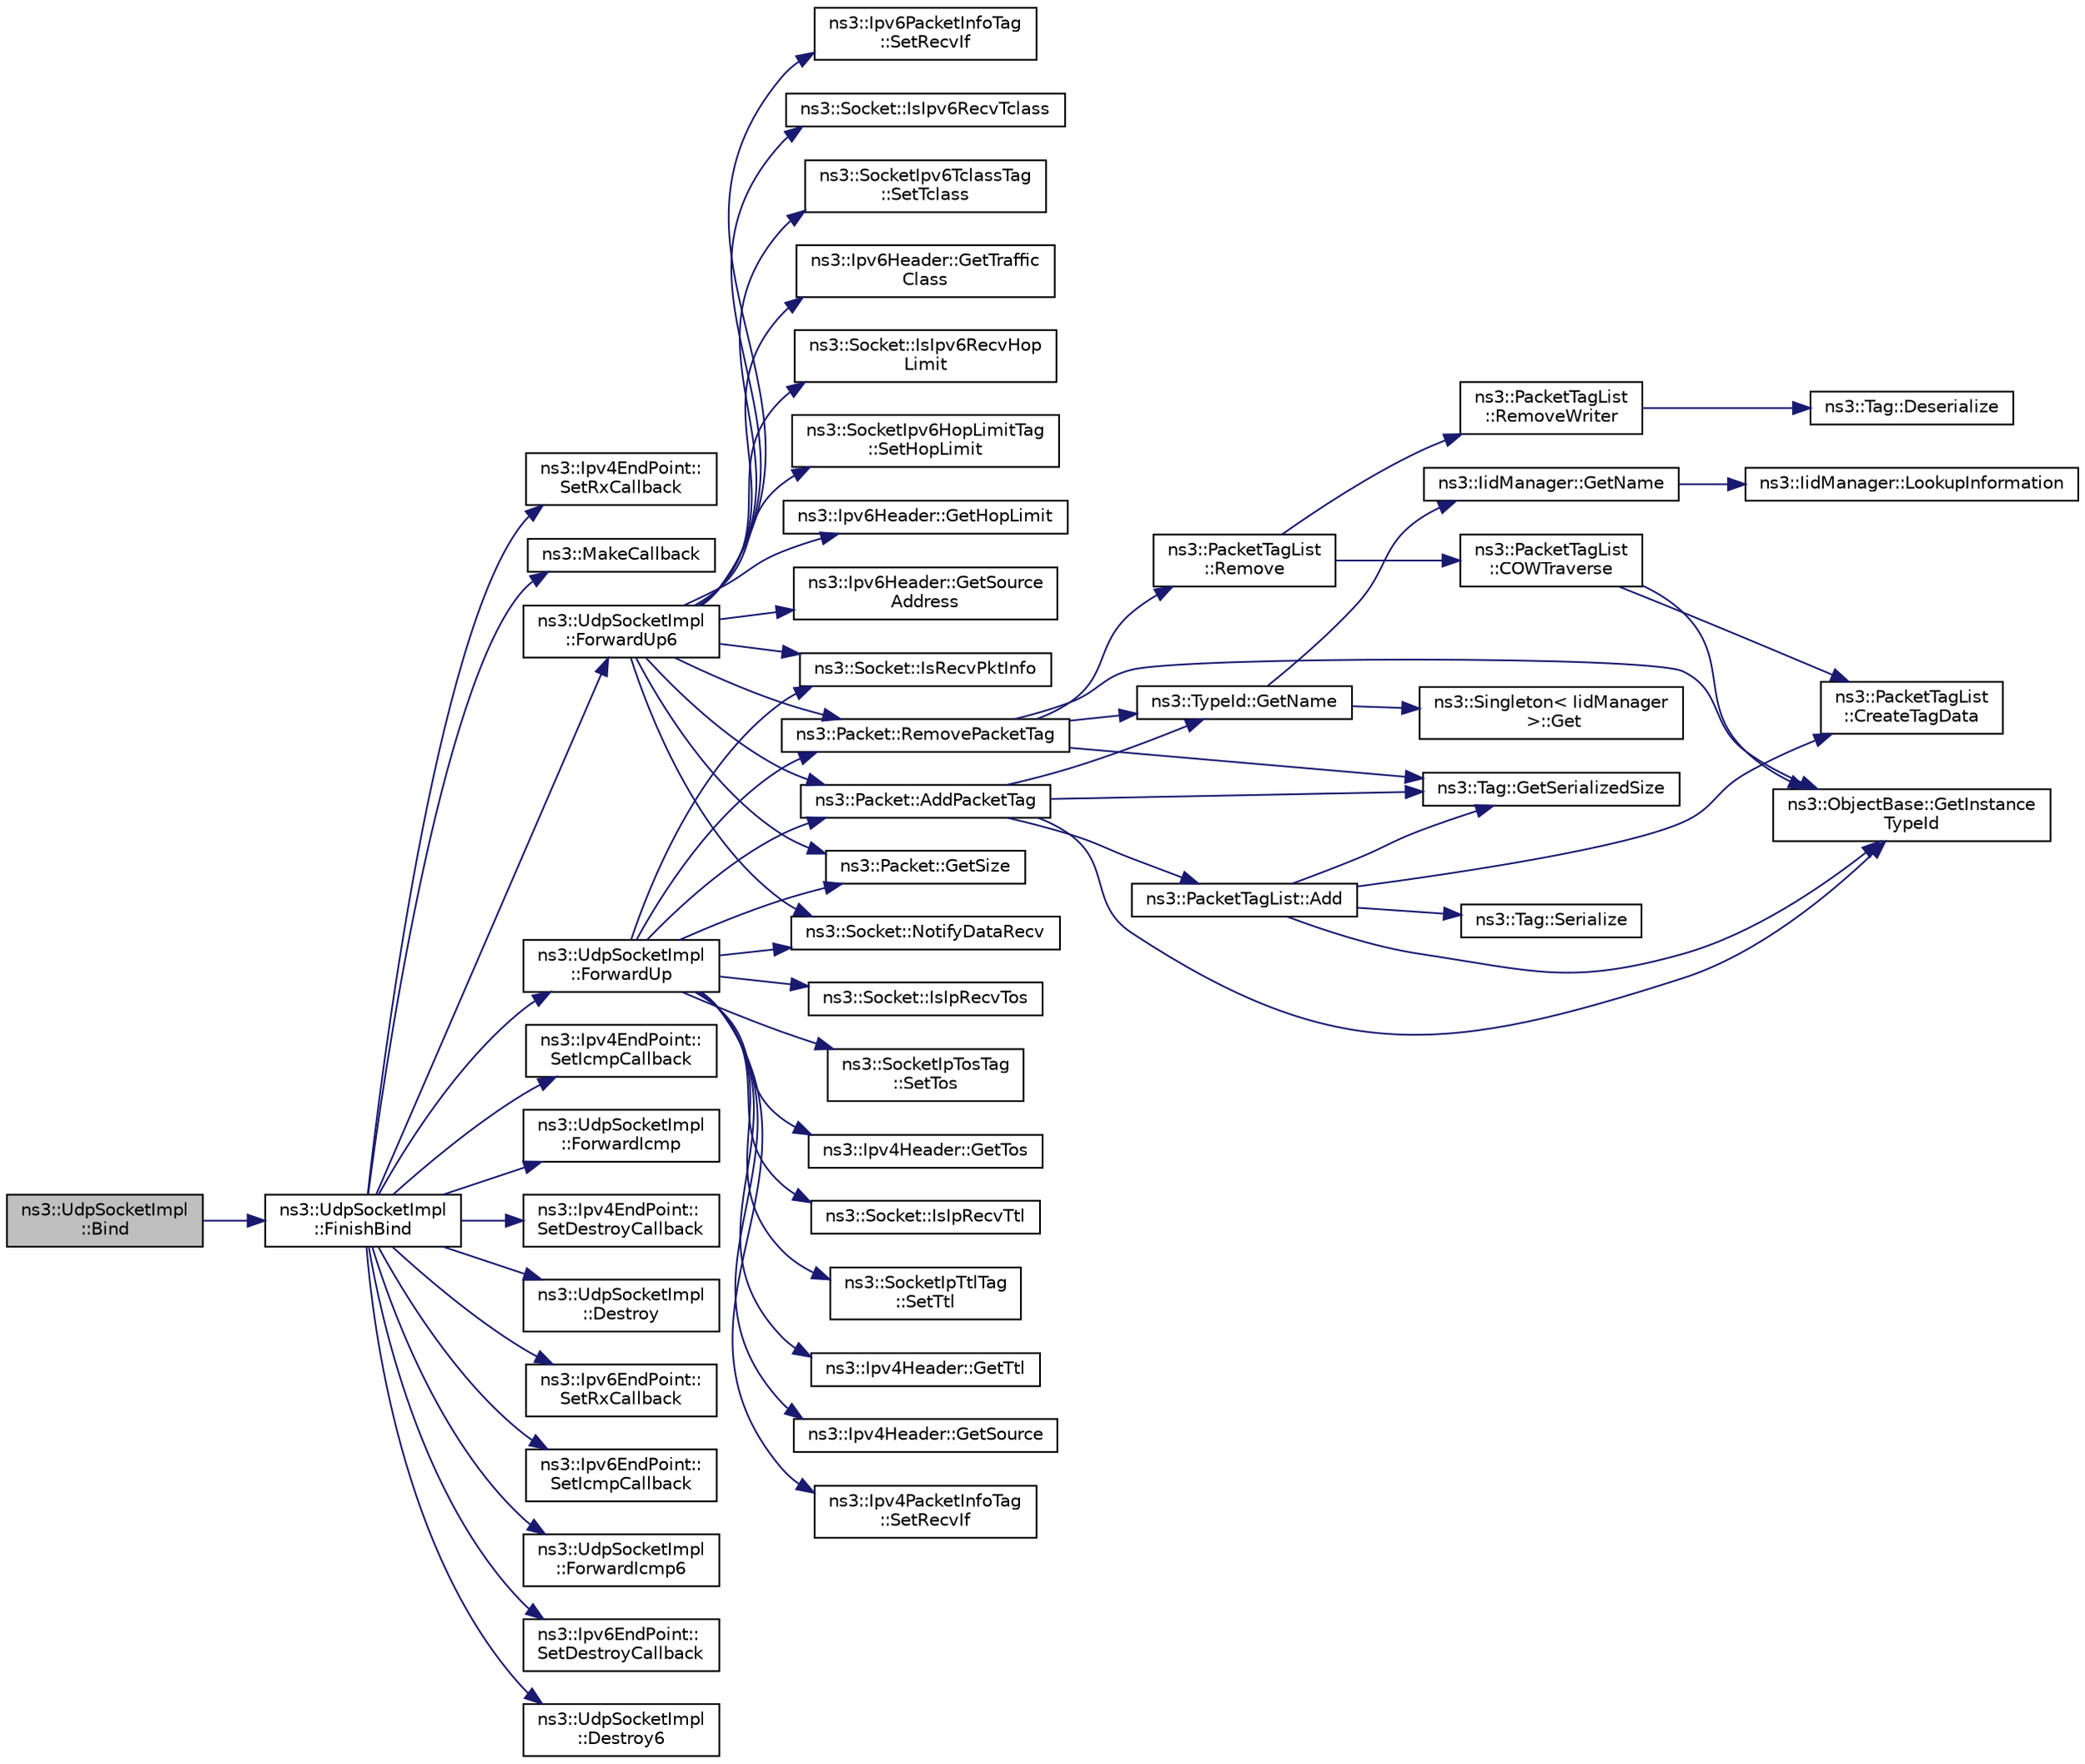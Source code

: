 digraph "ns3::UdpSocketImpl::Bind"
{
  edge [fontname="Helvetica",fontsize="10",labelfontname="Helvetica",labelfontsize="10"];
  node [fontname="Helvetica",fontsize="10",shape=record];
  rankdir="LR";
  Node1 [label="ns3::UdpSocketImpl\l::Bind",height=0.2,width=0.4,color="black", fillcolor="grey75", style="filled", fontcolor="black"];
  Node1 -> Node2 [color="midnightblue",fontsize="10",style="solid"];
  Node2 [label="ns3::UdpSocketImpl\l::FinishBind",height=0.2,width=0.4,color="black", fillcolor="white", style="filled",URL="$d8/df7/classns3_1_1UdpSocketImpl.html#ab176a2c5ea5e2ba0431a59cbc423c618"];
  Node2 -> Node3 [color="midnightblue",fontsize="10",style="solid"];
  Node3 [label="ns3::Ipv4EndPoint::\lSetRxCallback",height=0.2,width=0.4,color="black", fillcolor="white", style="filled",URL="$dd/d51/classns3_1_1Ipv4EndPoint.html#abf5a10aadc249f2ce275cad9bb26322d",tooltip="Set the reception callback. "];
  Node2 -> Node4 [color="midnightblue",fontsize="10",style="solid"];
  Node4 [label="ns3::MakeCallback",height=0.2,width=0.4,color="black", fillcolor="white", style="filled",URL="$dd/de0/group__makecallbackmemptr.html#ga9376283685aa99d204048d6a4b7610a4"];
  Node2 -> Node5 [color="midnightblue",fontsize="10",style="solid"];
  Node5 [label="ns3::UdpSocketImpl\l::ForwardUp",height=0.2,width=0.4,color="black", fillcolor="white", style="filled",URL="$d8/df7/classns3_1_1UdpSocketImpl.html#ac7ad1051f59ee35a9083a457bd6c5642",tooltip="Called by the L3 protocol when it received a packet to pass on to TCP. "];
  Node5 -> Node6 [color="midnightblue",fontsize="10",style="solid"];
  Node6 [label="ns3::Socket::IsRecvPktInfo",height=0.2,width=0.4,color="black", fillcolor="white", style="filled",URL="$d9/df2/classns3_1_1Socket.html#a104a42cdf0290b4e8867b4c0a77aadc2",tooltip="Get status indicating whether enable/disable packet information to socket. "];
  Node5 -> Node7 [color="midnightblue",fontsize="10",style="solid"];
  Node7 [label="ns3::Packet::RemovePacketTag",height=0.2,width=0.4,color="black", fillcolor="white", style="filled",URL="$dd/d7a/classns3_1_1Packet.html#a078fe922d976a417ab25ba2f3c2fd667",tooltip="Remove a packet tag. "];
  Node7 -> Node8 [color="midnightblue",fontsize="10",style="solid"];
  Node8 [label="ns3::ObjectBase::GetInstance\lTypeId",height=0.2,width=0.4,color="black", fillcolor="white", style="filled",URL="$d2/dac/classns3_1_1ObjectBase.html#abe5b43a6f5b99a92a4c3122db31f06fb"];
  Node7 -> Node9 [color="midnightblue",fontsize="10",style="solid"];
  Node9 [label="ns3::TypeId::GetName",height=0.2,width=0.4,color="black", fillcolor="white", style="filled",URL="$d6/d11/classns3_1_1TypeId.html#aa3c41c79ae428b3cb396a9c6bb3ef314"];
  Node9 -> Node10 [color="midnightblue",fontsize="10",style="solid"];
  Node10 [label="ns3::Singleton\< IidManager\l \>::Get",height=0.2,width=0.4,color="black", fillcolor="white", style="filled",URL="$d8/d77/classns3_1_1Singleton.html#a80a2cd3c25a27ea72add7a9f7a141ffa"];
  Node9 -> Node11 [color="midnightblue",fontsize="10",style="solid"];
  Node11 [label="ns3::IidManager::GetName",height=0.2,width=0.4,color="black", fillcolor="white", style="filled",URL="$d4/d1c/classns3_1_1IidManager.html#a5d68d0f0f44594dcdec239dbdb5bf53c"];
  Node11 -> Node12 [color="midnightblue",fontsize="10",style="solid"];
  Node12 [label="ns3::IidManager::LookupInformation",height=0.2,width=0.4,color="black", fillcolor="white", style="filled",URL="$d4/d1c/classns3_1_1IidManager.html#a6b1f4ba2815dba27a377e8a8db2384cf"];
  Node7 -> Node13 [color="midnightblue",fontsize="10",style="solid"];
  Node13 [label="ns3::Tag::GetSerializedSize",height=0.2,width=0.4,color="black", fillcolor="white", style="filled",URL="$d0/d79/classns3_1_1Tag.html#a01c8efdea943fd8cce2ef5d4d67eefa6"];
  Node7 -> Node14 [color="midnightblue",fontsize="10",style="solid"];
  Node14 [label="ns3::PacketTagList\l::Remove",height=0.2,width=0.4,color="black", fillcolor="white", style="filled",URL="$dd/d19/classns3_1_1PacketTagList.html#a043d984c546f67adc273448747784ee3"];
  Node14 -> Node15 [color="midnightblue",fontsize="10",style="solid"];
  Node15 [label="ns3::PacketTagList\l::COWTraverse",height=0.2,width=0.4,color="black", fillcolor="white", style="filled",URL="$dd/d19/classns3_1_1PacketTagList.html#a7d98f0fe590d22f8224d718af0ac9713"];
  Node15 -> Node8 [color="midnightblue",fontsize="10",style="solid"];
  Node15 -> Node16 [color="midnightblue",fontsize="10",style="solid"];
  Node16 [label="ns3::PacketTagList\l::CreateTagData",height=0.2,width=0.4,color="black", fillcolor="white", style="filled",URL="$dd/d19/classns3_1_1PacketTagList.html#abfab9cfb3a21336e2f7962cc51fcff94"];
  Node14 -> Node17 [color="midnightblue",fontsize="10",style="solid"];
  Node17 [label="ns3::PacketTagList\l::RemoveWriter",height=0.2,width=0.4,color="black", fillcolor="white", style="filled",URL="$dd/d19/classns3_1_1PacketTagList.html#aceea9c63e697635ba35564610a7150cc"];
  Node17 -> Node18 [color="midnightblue",fontsize="10",style="solid"];
  Node18 [label="ns3::Tag::Deserialize",height=0.2,width=0.4,color="black", fillcolor="white", style="filled",URL="$d0/d79/classns3_1_1Tag.html#ae166b7f816bcbdef44dbeb636c9fa712"];
  Node5 -> Node19 [color="midnightblue",fontsize="10",style="solid"];
  Node19 [label="ns3::Ipv4PacketInfoTag\l::SetRecvIf",height=0.2,width=0.4,color="black", fillcolor="white", style="filled",URL="$db/dfe/classns3_1_1Ipv4PacketInfoTag.html#a528562c576913273c1435f1e646ebaf7",tooltip="Set the tag&#39;s receiving interface. "];
  Node5 -> Node20 [color="midnightblue",fontsize="10",style="solid"];
  Node20 [label="ns3::Packet::AddPacketTag",height=0.2,width=0.4,color="black", fillcolor="white", style="filled",URL="$dd/d7a/classns3_1_1Packet.html#a7400b8655852f5271c5957250d0141af",tooltip="Add a packet tag. "];
  Node20 -> Node8 [color="midnightblue",fontsize="10",style="solid"];
  Node20 -> Node9 [color="midnightblue",fontsize="10",style="solid"];
  Node20 -> Node13 [color="midnightblue",fontsize="10",style="solid"];
  Node20 -> Node21 [color="midnightblue",fontsize="10",style="solid"];
  Node21 [label="ns3::PacketTagList::Add",height=0.2,width=0.4,color="black", fillcolor="white", style="filled",URL="$dd/d19/classns3_1_1PacketTagList.html#a37f008b6f336f3ac6232d558b93e8a6e"];
  Node21 -> Node8 [color="midnightblue",fontsize="10",style="solid"];
  Node21 -> Node16 [color="midnightblue",fontsize="10",style="solid"];
  Node21 -> Node13 [color="midnightblue",fontsize="10",style="solid"];
  Node21 -> Node22 [color="midnightblue",fontsize="10",style="solid"];
  Node22 [label="ns3::Tag::Serialize",height=0.2,width=0.4,color="black", fillcolor="white", style="filled",URL="$d0/d79/classns3_1_1Tag.html#ac9aa7c4f923da5d2c82de94690101dc3"];
  Node5 -> Node23 [color="midnightblue",fontsize="10",style="solid"];
  Node23 [label="ns3::Socket::IsIpRecvTos",height=0.2,width=0.4,color="black", fillcolor="white", style="filled",URL="$d9/df2/classns3_1_1Socket.html#a5b5addd1a33e306c3113c547705835f9",tooltip="Ask if the socket is currently passing information about IP Type of Service up the stack..."];
  Node5 -> Node24 [color="midnightblue",fontsize="10",style="solid"];
  Node24 [label="ns3::SocketIpTosTag\l::SetTos",height=0.2,width=0.4,color="black", fillcolor="white", style="filled",URL="$dd/dfb/classns3_1_1SocketIpTosTag.html#a9cd4bdabf70e52ebd36062461c743cd7",tooltip="Set the tag&#39;s TOS. "];
  Node5 -> Node25 [color="midnightblue",fontsize="10",style="solid"];
  Node25 [label="ns3::Ipv4Header::GetTos",height=0.2,width=0.4,color="black", fillcolor="white", style="filled",URL="$d9/df1/classns3_1_1Ipv4Header.html#a381cd0f84a106436d49597ccdc3608a9"];
  Node5 -> Node26 [color="midnightblue",fontsize="10",style="solid"];
  Node26 [label="ns3::Socket::IsIpRecvTtl",height=0.2,width=0.4,color="black", fillcolor="white", style="filled",URL="$d9/df2/classns3_1_1Socket.html#abc87245c3eec89fc043d4f043b0be35f",tooltip="Ask if the socket is currently passing information about IP_TTL up the stack. "];
  Node5 -> Node27 [color="midnightblue",fontsize="10",style="solid"];
  Node27 [label="ns3::SocketIpTtlTag\l::SetTtl",height=0.2,width=0.4,color="black", fillcolor="white", style="filled",URL="$df/db8/classns3_1_1SocketIpTtlTag.html#a48f236b4dde3533b9ab16372cf6c5237",tooltip="Set the tag&#39;s TTL. "];
  Node5 -> Node28 [color="midnightblue",fontsize="10",style="solid"];
  Node28 [label="ns3::Ipv4Header::GetTtl",height=0.2,width=0.4,color="black", fillcolor="white", style="filled",URL="$d9/df1/classns3_1_1Ipv4Header.html#a7ca7a17f9749f92d65bb5e9d25972a53"];
  Node5 -> Node29 [color="midnightblue",fontsize="10",style="solid"];
  Node29 [label="ns3::Packet::GetSize",height=0.2,width=0.4,color="black", fillcolor="white", style="filled",URL="$dd/d7a/classns3_1_1Packet.html#a462855c9929954d4301a4edfe55f4f1c",tooltip="Returns the the size in bytes of the packet (including the zero-filled initial payload). "];
  Node5 -> Node30 [color="midnightblue",fontsize="10",style="solid"];
  Node30 [label="ns3::Ipv4Header::GetSource",height=0.2,width=0.4,color="black", fillcolor="white", style="filled",URL="$d9/df1/classns3_1_1Ipv4Header.html#a350174921bb065f8f0e580d8b1dd4433"];
  Node5 -> Node31 [color="midnightblue",fontsize="10",style="solid"];
  Node31 [label="ns3::Socket::NotifyDataRecv",height=0.2,width=0.4,color="black", fillcolor="white", style="filled",URL="$d9/df2/classns3_1_1Socket.html#a91fa3046bbd0a7644381f1d2481bdfef",tooltip="Notify through the callback (if set) that some data have been received. "];
  Node2 -> Node32 [color="midnightblue",fontsize="10",style="solid"];
  Node32 [label="ns3::Ipv4EndPoint::\lSetIcmpCallback",height=0.2,width=0.4,color="black", fillcolor="white", style="filled",URL="$dd/d51/classns3_1_1Ipv4EndPoint.html#a96d3a484480565a8f7444eae41caa4b4",tooltip="Set the ICMP callback. "];
  Node2 -> Node33 [color="midnightblue",fontsize="10",style="solid"];
  Node33 [label="ns3::UdpSocketImpl\l::ForwardIcmp",height=0.2,width=0.4,color="black", fillcolor="white", style="filled",URL="$d8/df7/classns3_1_1UdpSocketImpl.html#a2f67e00e32fdb33ad58e1f429377a130",tooltip="Called by the L3 protocol when it received an ICMP packet to pass on to TCP. "];
  Node2 -> Node34 [color="midnightblue",fontsize="10",style="solid"];
  Node34 [label="ns3::Ipv4EndPoint::\lSetDestroyCallback",height=0.2,width=0.4,color="black", fillcolor="white", style="filled",URL="$dd/d51/classns3_1_1Ipv4EndPoint.html#a19ec16d98c501d3684e6549d7296ea0a",tooltip="Set the default destroy callback. "];
  Node2 -> Node35 [color="midnightblue",fontsize="10",style="solid"];
  Node35 [label="ns3::UdpSocketImpl\l::Destroy",height=0.2,width=0.4,color="black", fillcolor="white", style="filled",URL="$d8/df7/classns3_1_1UdpSocketImpl.html#ab0f9092f8f28c5d246cae63476215fc8",tooltip="Kill this socket by zeroing its attributes (IPv4) "];
  Node2 -> Node36 [color="midnightblue",fontsize="10",style="solid"];
  Node36 [label="ns3::Ipv6EndPoint::\lSetRxCallback",height=0.2,width=0.4,color="black", fillcolor="white", style="filled",URL="$d0/df3/classns3_1_1Ipv6EndPoint.html#adec9357acb2821c4bba0222bcc5638f1",tooltip="Set the reception callback. "];
  Node2 -> Node37 [color="midnightblue",fontsize="10",style="solid"];
  Node37 [label="ns3::UdpSocketImpl\l::ForwardUp6",height=0.2,width=0.4,color="black", fillcolor="white", style="filled",URL="$d8/df7/classns3_1_1UdpSocketImpl.html#a1550f484c8c62c215a44e8c13694986b",tooltip="Called by the L3 protocol when it received a packet to pass on to TCP. "];
  Node37 -> Node38 [color="midnightblue",fontsize="10",style="solid"];
  Node38 [label="ns3::Ipv6Header::GetSource\lAddress",height=0.2,width=0.4,color="black", fillcolor="white", style="filled",URL="$d8/d5d/classns3_1_1Ipv6Header.html#ae7b5116d81c8113fad228d799f5554c3",tooltip="Get the \"Source address\" field. "];
  Node37 -> Node6 [color="midnightblue",fontsize="10",style="solid"];
  Node37 -> Node7 [color="midnightblue",fontsize="10",style="solid"];
  Node37 -> Node39 [color="midnightblue",fontsize="10",style="solid"];
  Node39 [label="ns3::Ipv6PacketInfoTag\l::SetRecvIf",height=0.2,width=0.4,color="black", fillcolor="white", style="filled",URL="$d5/d5f/classns3_1_1Ipv6PacketInfoTag.html#aa59d4947709a0e6b92f19fb2c8b4ca8b",tooltip="Set the tag&#39;s receiving interface. "];
  Node37 -> Node20 [color="midnightblue",fontsize="10",style="solid"];
  Node37 -> Node40 [color="midnightblue",fontsize="10",style="solid"];
  Node40 [label="ns3::Socket::IsIpv6RecvTclass",height=0.2,width=0.4,color="black", fillcolor="white", style="filled",URL="$d9/df2/classns3_1_1Socket.html#ad9b8d1ceb1e0b80609b7c6a1c1392eec",tooltip="Ask if the socket is currently passing information about IPv6 Traffic Class up the stack..."];
  Node37 -> Node41 [color="midnightblue",fontsize="10",style="solid"];
  Node41 [label="ns3::SocketIpv6TclassTag\l::SetTclass",height=0.2,width=0.4,color="black", fillcolor="white", style="filled",URL="$d0/dbf/classns3_1_1SocketIpv6TclassTag.html#aee319e224e59778f2195f7b3819aa40f",tooltip="Set the tag&#39;s Tclass. "];
  Node37 -> Node42 [color="midnightblue",fontsize="10",style="solid"];
  Node42 [label="ns3::Ipv6Header::GetTraffic\lClass",height=0.2,width=0.4,color="black", fillcolor="white", style="filled",URL="$d8/d5d/classns3_1_1Ipv6Header.html#a8cf18c5dcde898d450554a3a001e03e4",tooltip="Get the \"Traffic class\" field. "];
  Node37 -> Node43 [color="midnightblue",fontsize="10",style="solid"];
  Node43 [label="ns3::Socket::IsIpv6RecvHop\lLimit",height=0.2,width=0.4,color="black", fillcolor="white", style="filled",URL="$d9/df2/classns3_1_1Socket.html#a99fb541eff485b5b2c6fa7f0aac3abb9",tooltip="Ask if the socket is currently passing information about IPv6 Hop Limit up the stack. "];
  Node37 -> Node44 [color="midnightblue",fontsize="10",style="solid"];
  Node44 [label="ns3::SocketIpv6HopLimitTag\l::SetHopLimit",height=0.2,width=0.4,color="black", fillcolor="white", style="filled",URL="$d4/d48/classns3_1_1SocketIpv6HopLimitTag.html#a788df60ac4c987e997e15ba8cb691b60",tooltip="Set the tag&#39;s Hop Limit. "];
  Node37 -> Node45 [color="midnightblue",fontsize="10",style="solid"];
  Node45 [label="ns3::Ipv6Header::GetHopLimit",height=0.2,width=0.4,color="black", fillcolor="white", style="filled",URL="$d8/d5d/classns3_1_1Ipv6Header.html#adf9e577228bd7dca1e1192514b8ba8ab",tooltip="Get the \"Hop limit\" field (TTL). "];
  Node37 -> Node29 [color="midnightblue",fontsize="10",style="solid"];
  Node37 -> Node31 [color="midnightblue",fontsize="10",style="solid"];
  Node2 -> Node46 [color="midnightblue",fontsize="10",style="solid"];
  Node46 [label="ns3::Ipv6EndPoint::\lSetIcmpCallback",height=0.2,width=0.4,color="black", fillcolor="white", style="filled",URL="$d0/df3/classns3_1_1Ipv6EndPoint.html#a482f65430f138b5780bb063bc716c514",tooltip="Set the ICMP callback. "];
  Node2 -> Node47 [color="midnightblue",fontsize="10",style="solid"];
  Node47 [label="ns3::UdpSocketImpl\l::ForwardIcmp6",height=0.2,width=0.4,color="black", fillcolor="white", style="filled",URL="$d8/df7/classns3_1_1UdpSocketImpl.html#af83861011e4674d8f4c31b13f78c2204",tooltip="Called by the L3 protocol when it received an ICMPv6 packet to pass on to TCP. "];
  Node2 -> Node48 [color="midnightblue",fontsize="10",style="solid"];
  Node48 [label="ns3::Ipv6EndPoint::\lSetDestroyCallback",height=0.2,width=0.4,color="black", fillcolor="white", style="filled",URL="$d0/df3/classns3_1_1Ipv6EndPoint.html#af2922ef8f9f9ead0a2604c8391e90328",tooltip="Set the default destroy callback. "];
  Node2 -> Node49 [color="midnightblue",fontsize="10",style="solid"];
  Node49 [label="ns3::UdpSocketImpl\l::Destroy6",height=0.2,width=0.4,color="black", fillcolor="white", style="filled",URL="$d8/df7/classns3_1_1UdpSocketImpl.html#a40198099b528e0edbcfa323287c676bd",tooltip="Kill this socket by zeroing its attributes (IPv6) "];
}
